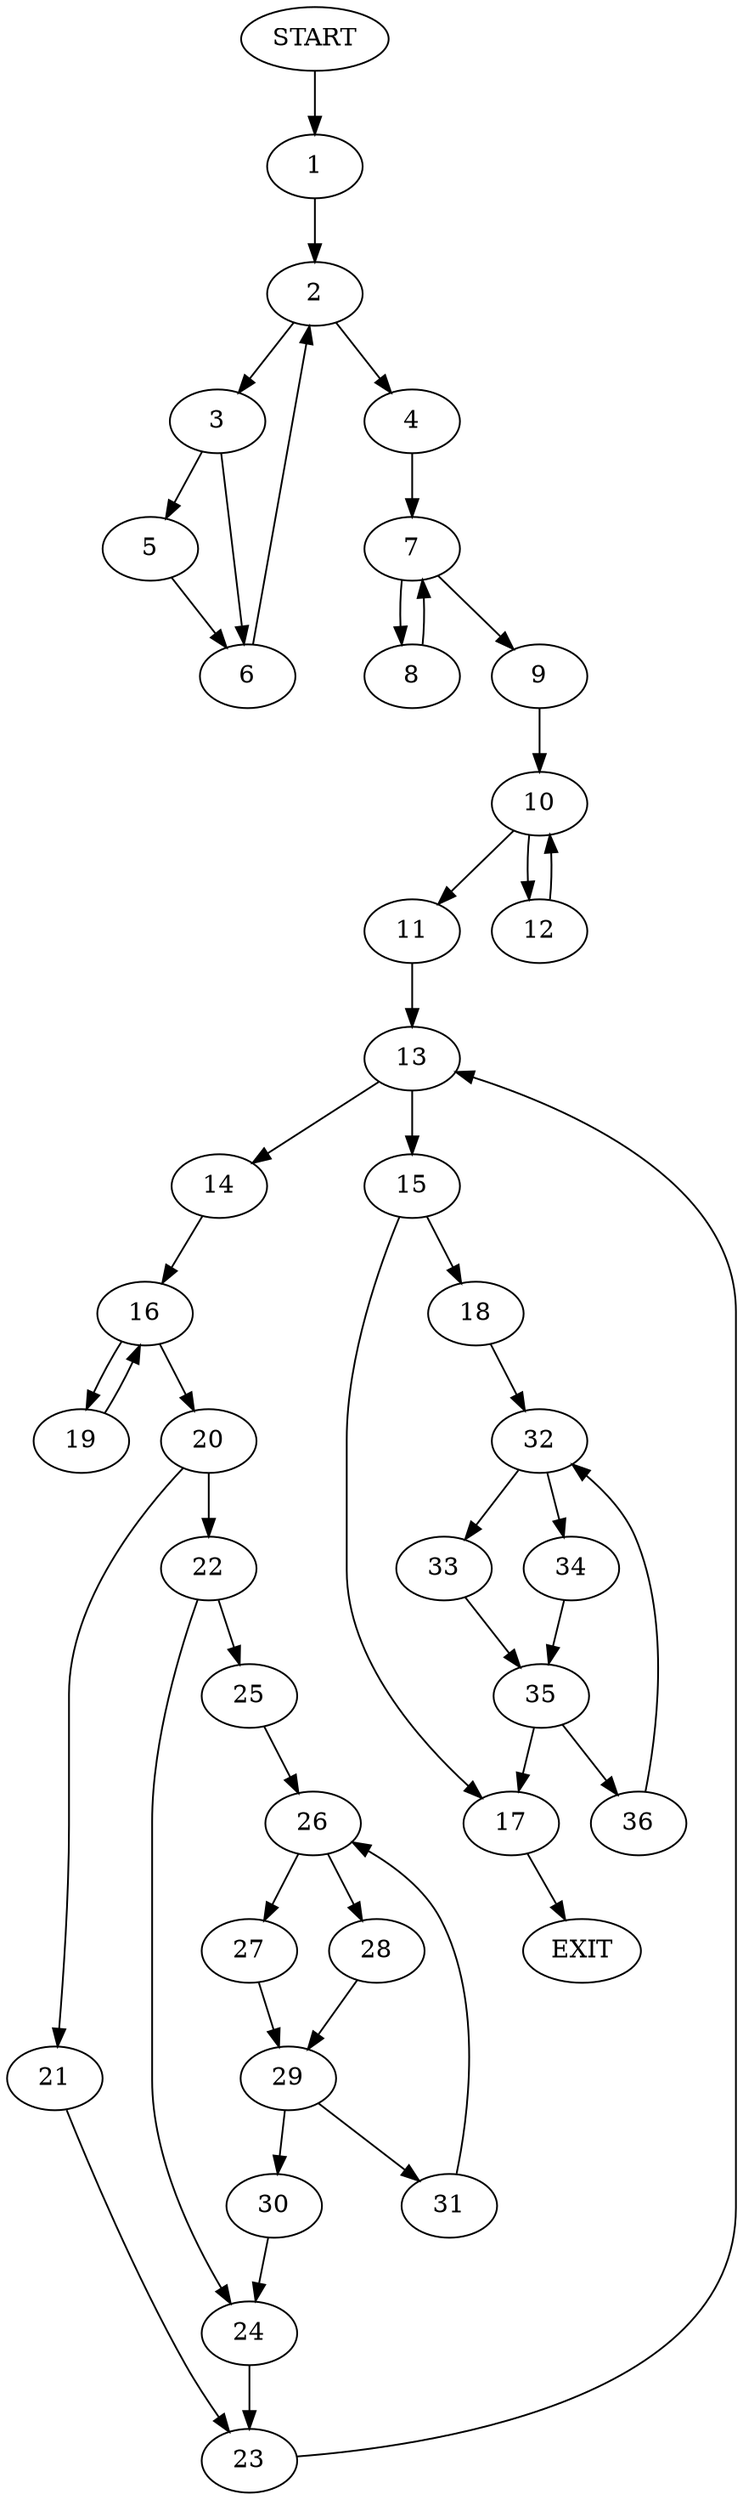 digraph {
0 [label="START"]
37 [label="EXIT"]
0 -> 1
1 -> 2
2 -> 3
2 -> 4
3 -> 5
3 -> 6
4 -> 7
5 -> 6
6 -> 2
7 -> 8
7 -> 9
9 -> 10
8 -> 7
10 -> 11
10 -> 12
12 -> 10
11 -> 13
13 -> 14
13 -> 15
14 -> 16
15 -> 17
15 -> 18
16 -> 19
16 -> 20
19 -> 16
20 -> 21
20 -> 22
21 -> 23
22 -> 24
22 -> 25
23 -> 13
25 -> 26
24 -> 23
26 -> 27
26 -> 28
28 -> 29
27 -> 29
29 -> 30
29 -> 31
31 -> 26
30 -> 24
18 -> 32
17 -> 37
32 -> 33
32 -> 34
33 -> 35
34 -> 35
35 -> 17
35 -> 36
36 -> 32
}
